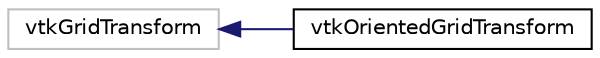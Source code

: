 digraph "Graphical Class Hierarchy"
{
  bgcolor="transparent";
  edge [fontname="Helvetica",fontsize="10",labelfontname="Helvetica",labelfontsize="10"];
  node [fontname="Helvetica",fontsize="10",shape=record];
  rankdir="LR";
  Node334 [label="vtkGridTransform",height=0.2,width=0.4,color="grey75"];
  Node334 -> Node0 [dir="back",color="midnightblue",fontsize="10",style="solid",fontname="Helvetica"];
  Node0 [label="vtkOrientedGridTransform",height=0.2,width=0.4,color="black",URL="$classvtkOrientedGridTransform.html",tooltip="vtkOrientedGridTransform - arbitrarily oriented displacement field deformation transformation. "];
}
